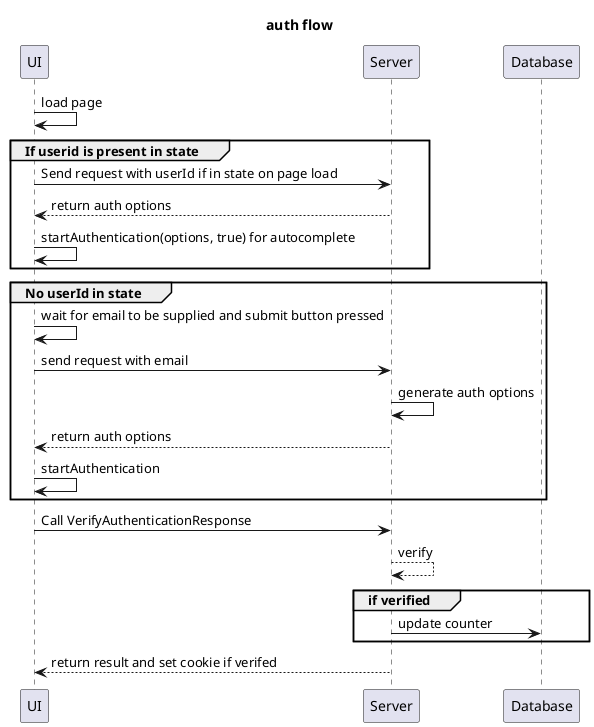 @startuml
participant UI
participant Server
participant Database

title auth flow


UI -> UI: load page
group If userid is present in state
UI -> Server: Send request with userId if in state on page load
Server --> UI: return auth options
UI -> UI: startAuthentication(options, true) for autocomplete 
end
group No userId in state
UI -> UI: wait for email to be supplied and submit button pressed
UI -> Server: send request with email 
Server -> Server: generate auth options
Server --> UI: return auth options
UI -> UI: startAuthentication
end
UI -> Server: Call VerifyAuthenticationResponse
Server --> Server: verify 

group if verified
Server -> Database: update counter
end
Server --> UI: return result and set cookie if verifed



@enduml